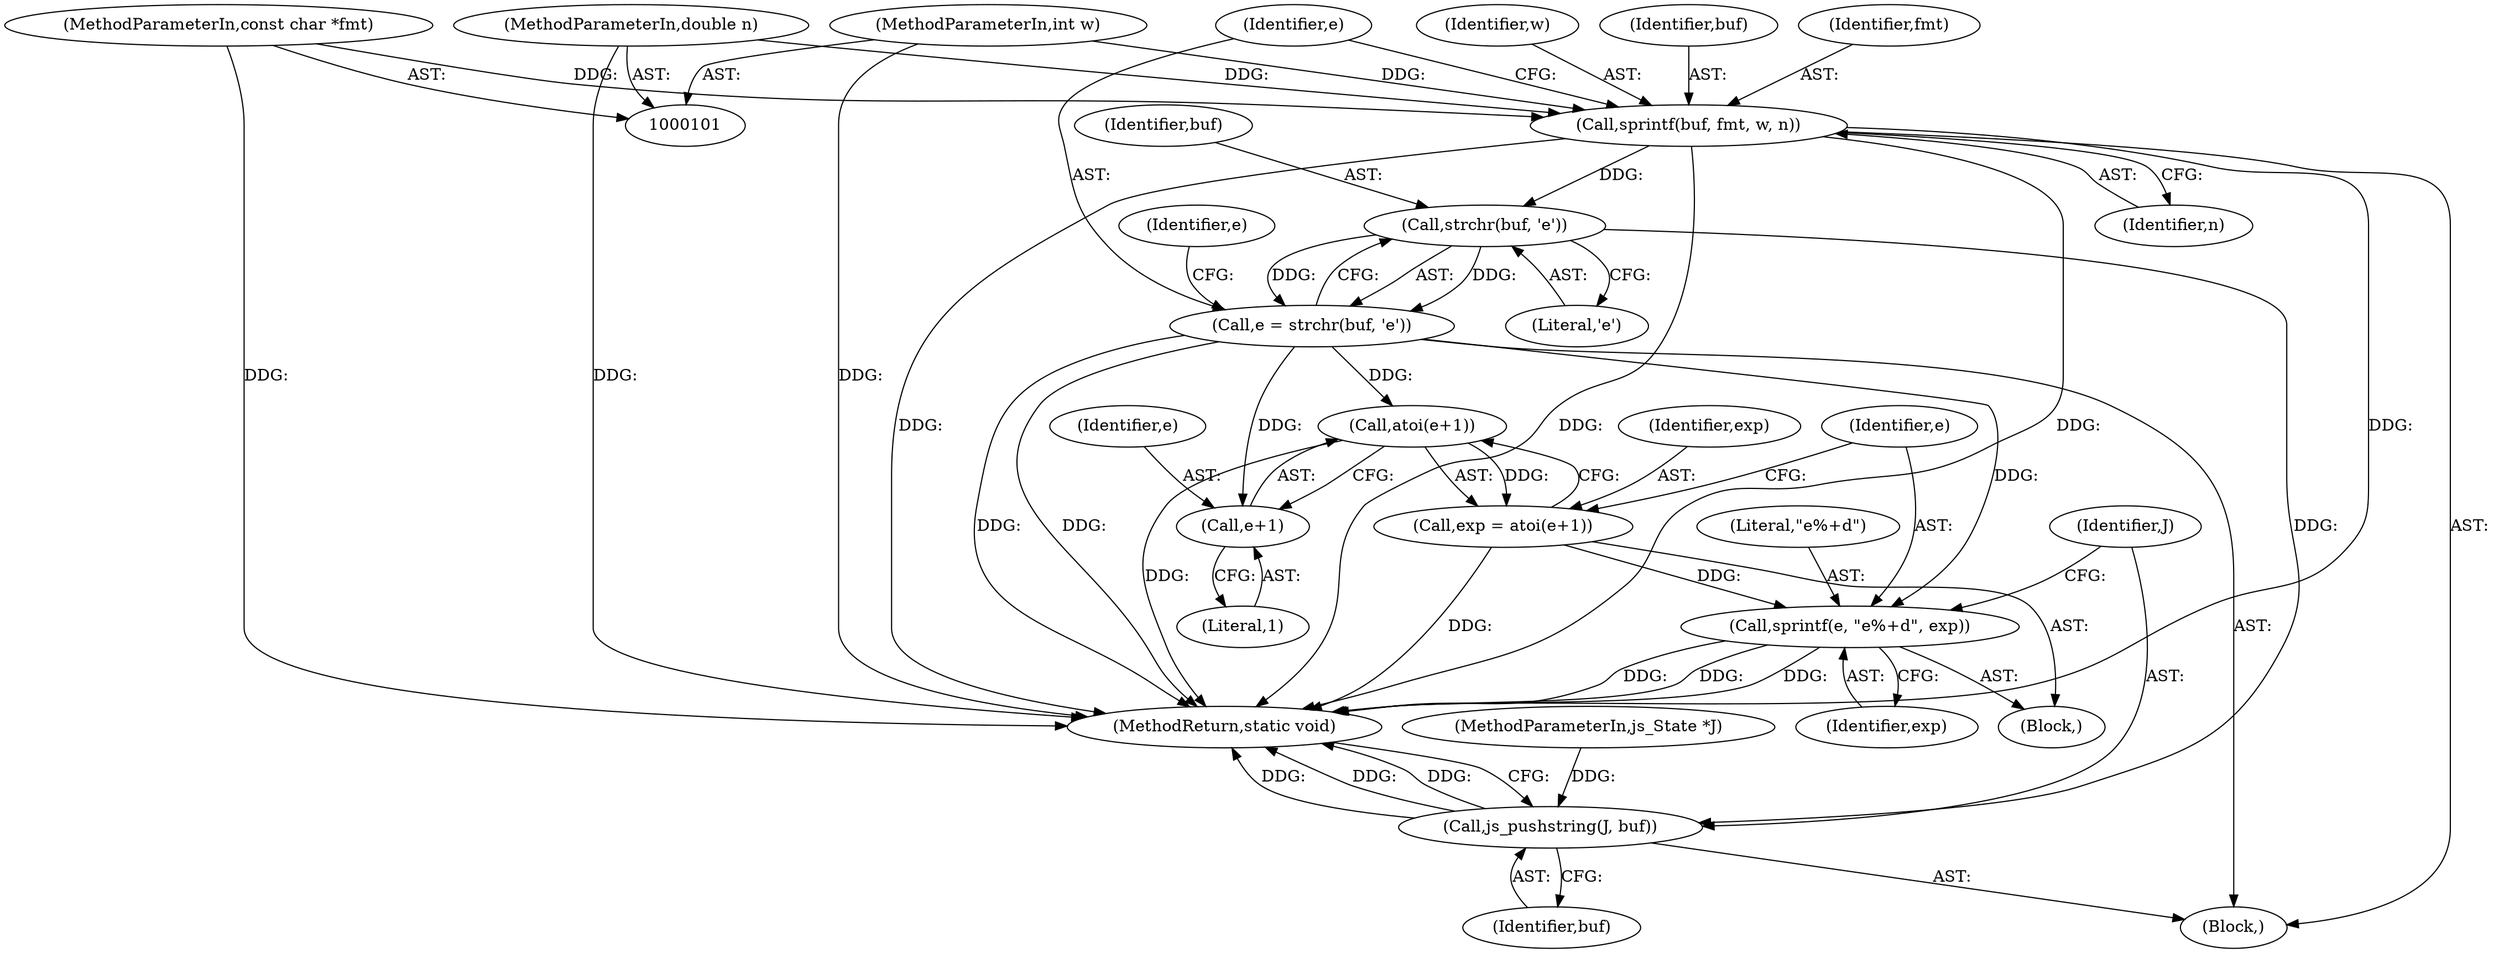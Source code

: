 digraph "0_mujs_da632ca08f240590d2dec786722ed08486ce1be6_0@API" {
"1000109" [label="(Call,sprintf(buf, fmt, w, n))"];
"1000103" [label="(MethodParameterIn,const char *fmt)"];
"1000104" [label="(MethodParameterIn,int w)"];
"1000105" [label="(MethodParameterIn,double n)"];
"1000116" [label="(Call,strchr(buf, 'e'))"];
"1000114" [label="(Call,e = strchr(buf, 'e'))"];
"1000125" [label="(Call,atoi(e+1))"];
"1000123" [label="(Call,exp = atoi(e+1))"];
"1000129" [label="(Call,sprintf(e, \"e%+d\", exp))"];
"1000126" [label="(Call,e+1)"];
"1000133" [label="(Call,js_pushstring(J, buf))"];
"1000113" [label="(Identifier,n)"];
"1000115" [label="(Identifier,e)"];
"1000106" [label="(Block,)"];
"1000126" [label="(Call,e+1)"];
"1000123" [label="(Call,exp = atoi(e+1))"];
"1000118" [label="(Literal,'e')"];
"1000130" [label="(Identifier,e)"];
"1000104" [label="(MethodParameterIn,int w)"];
"1000102" [label="(MethodParameterIn,js_State *J)"];
"1000110" [label="(Identifier,buf)"];
"1000111" [label="(Identifier,fmt)"];
"1000134" [label="(Identifier,J)"];
"1000135" [label="(Identifier,buf)"];
"1000116" [label="(Call,strchr(buf, 'e'))"];
"1000125" [label="(Call,atoi(e+1))"];
"1000105" [label="(MethodParameterIn,double n)"];
"1000121" [label="(Block,)"];
"1000133" [label="(Call,js_pushstring(J, buf))"];
"1000120" [label="(Identifier,e)"];
"1000114" [label="(Call,e = strchr(buf, 'e'))"];
"1000103" [label="(MethodParameterIn,const char *fmt)"];
"1000136" [label="(MethodReturn,static void)"];
"1000117" [label="(Identifier,buf)"];
"1000129" [label="(Call,sprintf(e, \"e%+d\", exp))"];
"1000127" [label="(Identifier,e)"];
"1000109" [label="(Call,sprintf(buf, fmt, w, n))"];
"1000132" [label="(Identifier,exp)"];
"1000131" [label="(Literal,\"e%+d\")"];
"1000128" [label="(Literal,1)"];
"1000112" [label="(Identifier,w)"];
"1000124" [label="(Identifier,exp)"];
"1000109" -> "1000106"  [label="AST: "];
"1000109" -> "1000113"  [label="CFG: "];
"1000110" -> "1000109"  [label="AST: "];
"1000111" -> "1000109"  [label="AST: "];
"1000112" -> "1000109"  [label="AST: "];
"1000113" -> "1000109"  [label="AST: "];
"1000115" -> "1000109"  [label="CFG: "];
"1000109" -> "1000136"  [label="DDG: "];
"1000109" -> "1000136"  [label="DDG: "];
"1000109" -> "1000136"  [label="DDG: "];
"1000109" -> "1000136"  [label="DDG: "];
"1000103" -> "1000109"  [label="DDG: "];
"1000104" -> "1000109"  [label="DDG: "];
"1000105" -> "1000109"  [label="DDG: "];
"1000109" -> "1000116"  [label="DDG: "];
"1000103" -> "1000101"  [label="AST: "];
"1000103" -> "1000136"  [label="DDG: "];
"1000104" -> "1000101"  [label="AST: "];
"1000104" -> "1000136"  [label="DDG: "];
"1000105" -> "1000101"  [label="AST: "];
"1000105" -> "1000136"  [label="DDG: "];
"1000116" -> "1000114"  [label="AST: "];
"1000116" -> "1000118"  [label="CFG: "];
"1000117" -> "1000116"  [label="AST: "];
"1000118" -> "1000116"  [label="AST: "];
"1000114" -> "1000116"  [label="CFG: "];
"1000116" -> "1000114"  [label="DDG: "];
"1000116" -> "1000114"  [label="DDG: "];
"1000116" -> "1000133"  [label="DDG: "];
"1000114" -> "1000106"  [label="AST: "];
"1000115" -> "1000114"  [label="AST: "];
"1000120" -> "1000114"  [label="CFG: "];
"1000114" -> "1000136"  [label="DDG: "];
"1000114" -> "1000136"  [label="DDG: "];
"1000114" -> "1000125"  [label="DDG: "];
"1000114" -> "1000126"  [label="DDG: "];
"1000114" -> "1000129"  [label="DDG: "];
"1000125" -> "1000123"  [label="AST: "];
"1000125" -> "1000126"  [label="CFG: "];
"1000126" -> "1000125"  [label="AST: "];
"1000123" -> "1000125"  [label="CFG: "];
"1000125" -> "1000136"  [label="DDG: "];
"1000125" -> "1000123"  [label="DDG: "];
"1000123" -> "1000121"  [label="AST: "];
"1000124" -> "1000123"  [label="AST: "];
"1000130" -> "1000123"  [label="CFG: "];
"1000123" -> "1000136"  [label="DDG: "];
"1000123" -> "1000129"  [label="DDG: "];
"1000129" -> "1000121"  [label="AST: "];
"1000129" -> "1000132"  [label="CFG: "];
"1000130" -> "1000129"  [label="AST: "];
"1000131" -> "1000129"  [label="AST: "];
"1000132" -> "1000129"  [label="AST: "];
"1000134" -> "1000129"  [label="CFG: "];
"1000129" -> "1000136"  [label="DDG: "];
"1000129" -> "1000136"  [label="DDG: "];
"1000129" -> "1000136"  [label="DDG: "];
"1000126" -> "1000128"  [label="CFG: "];
"1000127" -> "1000126"  [label="AST: "];
"1000128" -> "1000126"  [label="AST: "];
"1000133" -> "1000106"  [label="AST: "];
"1000133" -> "1000135"  [label="CFG: "];
"1000134" -> "1000133"  [label="AST: "];
"1000135" -> "1000133"  [label="AST: "];
"1000136" -> "1000133"  [label="CFG: "];
"1000133" -> "1000136"  [label="DDG: "];
"1000133" -> "1000136"  [label="DDG: "];
"1000133" -> "1000136"  [label="DDG: "];
"1000102" -> "1000133"  [label="DDG: "];
}
